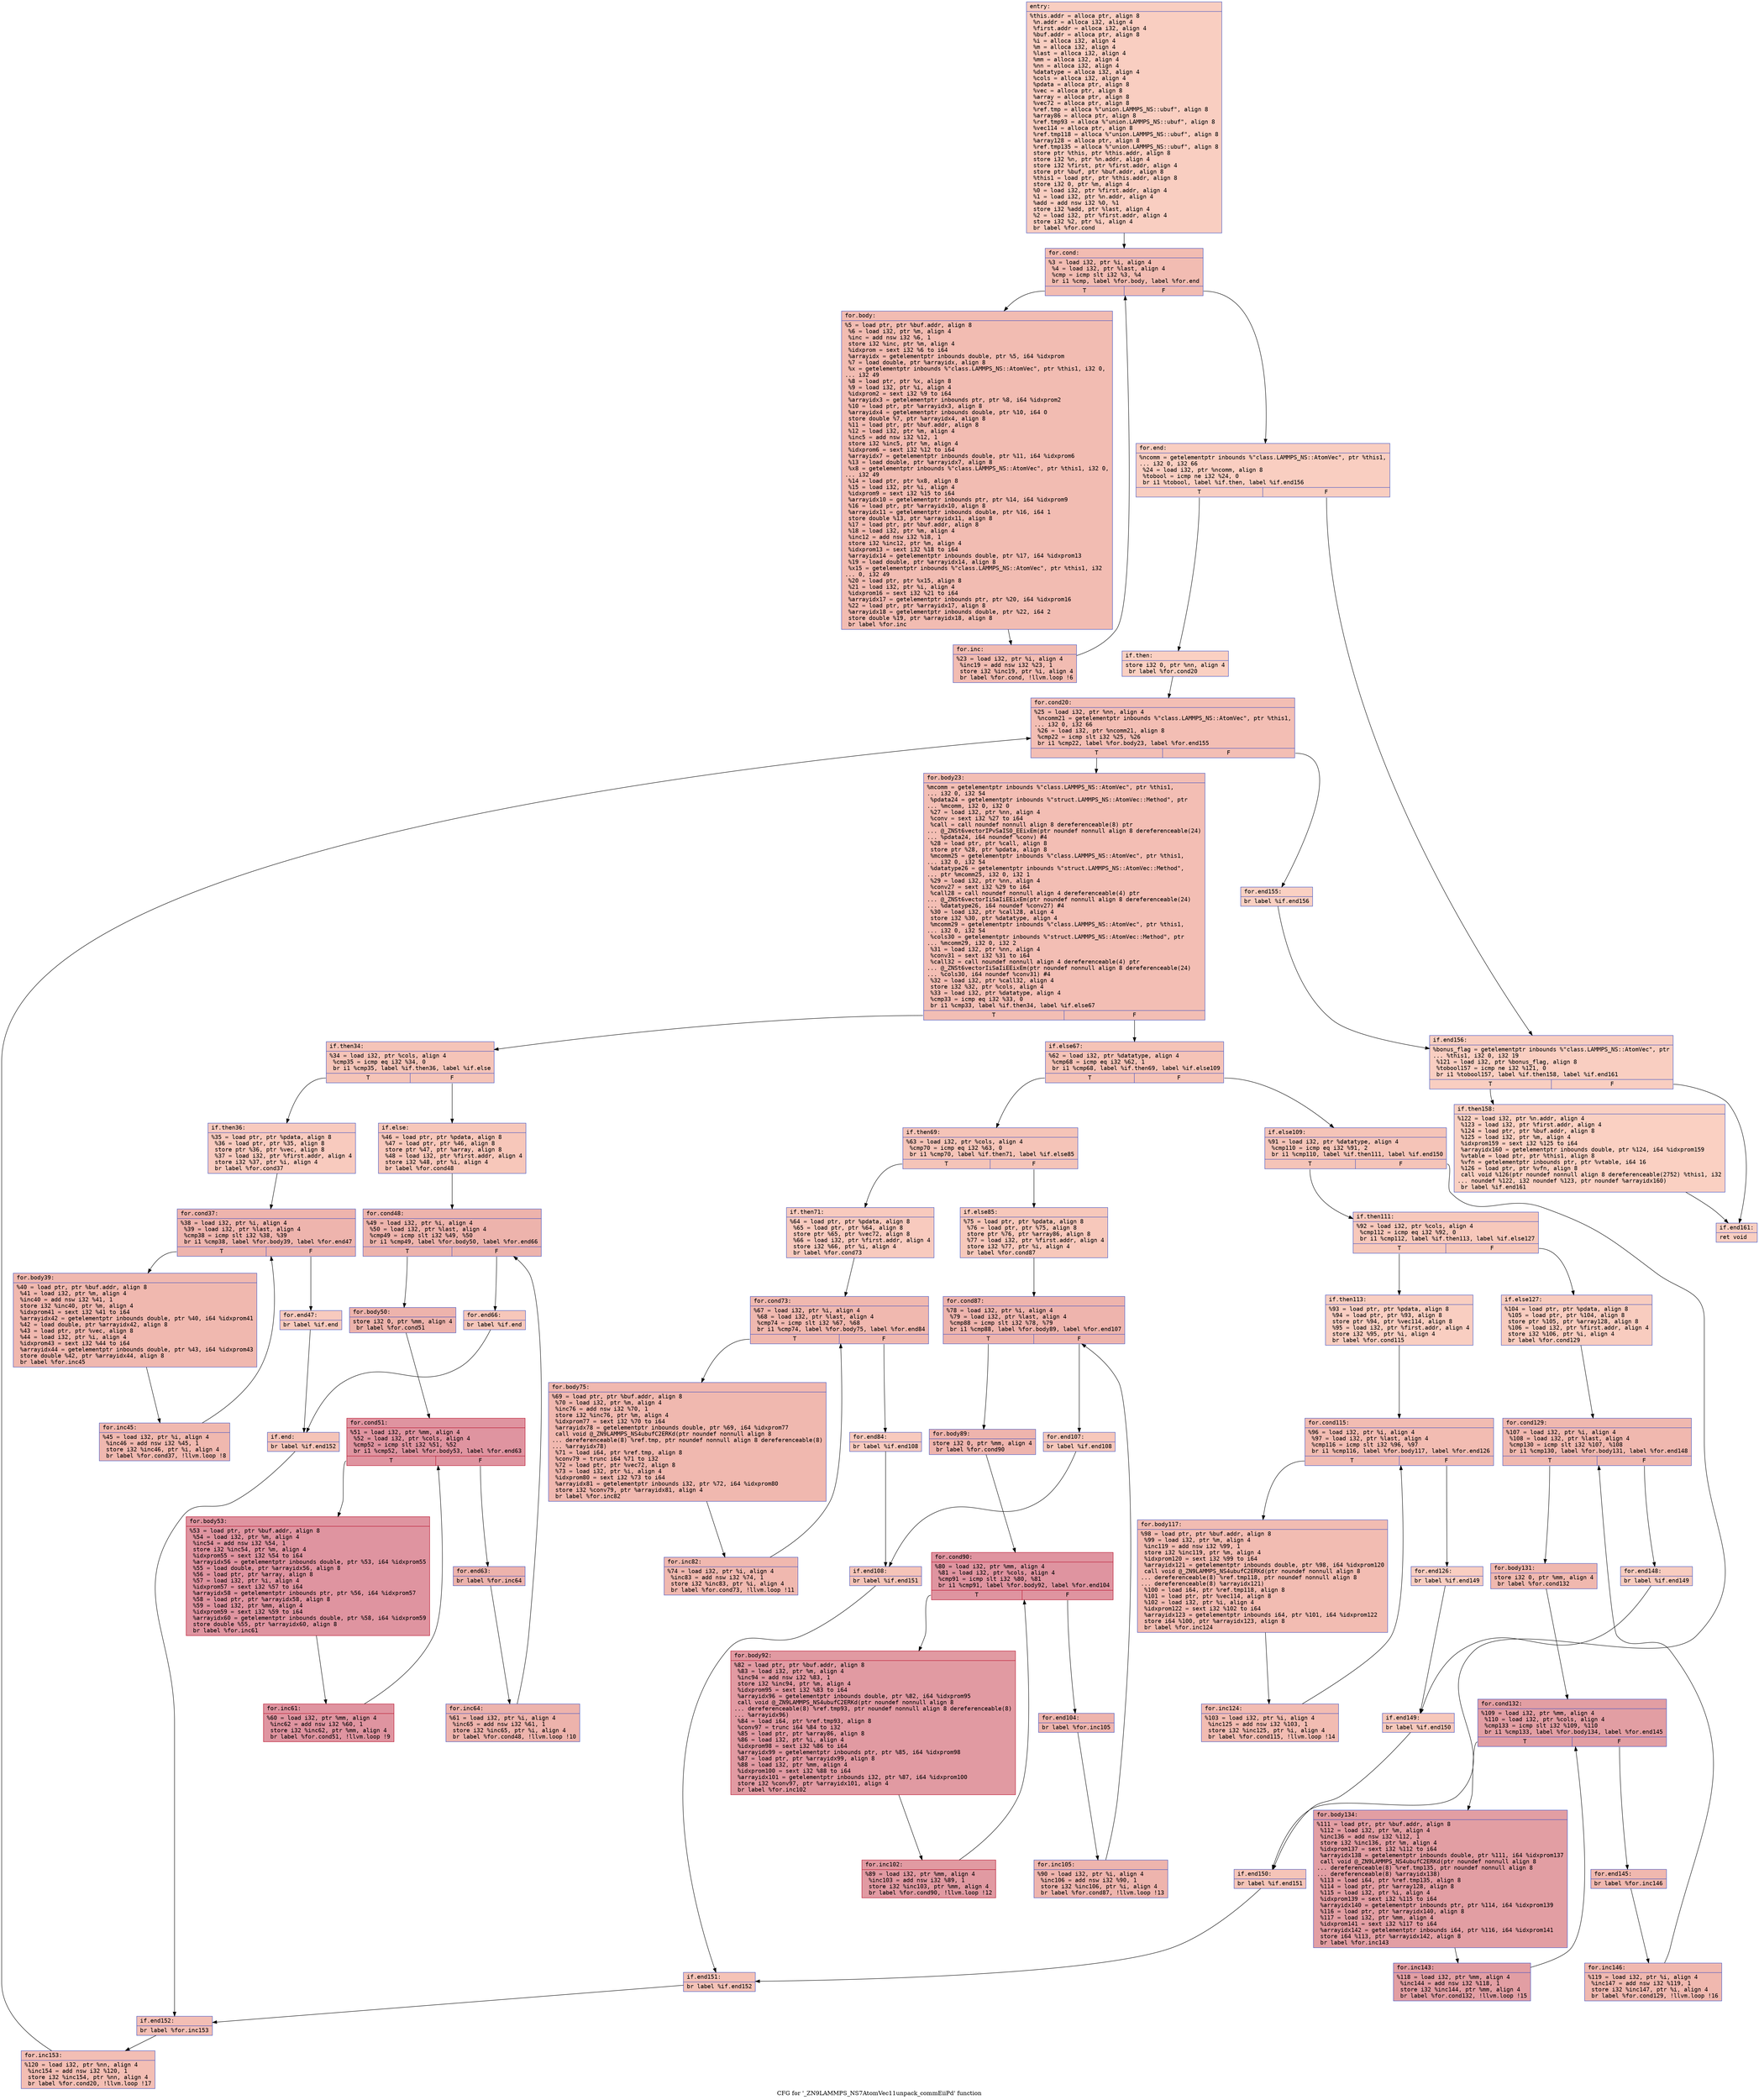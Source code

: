 digraph "CFG for '_ZN9LAMMPS_NS7AtomVec11unpack_commEiiPd' function" {
	label="CFG for '_ZN9LAMMPS_NS7AtomVec11unpack_commEiiPd' function";

	Node0x56285a9883e0 [shape=record,color="#3d50c3ff", style=filled, fillcolor="#f2907270" fontname="Courier",label="{entry:\l|  %this.addr = alloca ptr, align 8\l  %n.addr = alloca i32, align 4\l  %first.addr = alloca i32, align 4\l  %buf.addr = alloca ptr, align 8\l  %i = alloca i32, align 4\l  %m = alloca i32, align 4\l  %last = alloca i32, align 4\l  %mm = alloca i32, align 4\l  %nn = alloca i32, align 4\l  %datatype = alloca i32, align 4\l  %cols = alloca i32, align 4\l  %pdata = alloca ptr, align 8\l  %vec = alloca ptr, align 8\l  %array = alloca ptr, align 8\l  %vec72 = alloca ptr, align 8\l  %ref.tmp = alloca %\"union.LAMMPS_NS::ubuf\", align 8\l  %array86 = alloca ptr, align 8\l  %ref.tmp93 = alloca %\"union.LAMMPS_NS::ubuf\", align 8\l  %vec114 = alloca ptr, align 8\l  %ref.tmp118 = alloca %\"union.LAMMPS_NS::ubuf\", align 8\l  %array128 = alloca ptr, align 8\l  %ref.tmp135 = alloca %\"union.LAMMPS_NS::ubuf\", align 8\l  store ptr %this, ptr %this.addr, align 8\l  store i32 %n, ptr %n.addr, align 4\l  store i32 %first, ptr %first.addr, align 4\l  store ptr %buf, ptr %buf.addr, align 8\l  %this1 = load ptr, ptr %this.addr, align 8\l  store i32 0, ptr %m, align 4\l  %0 = load i32, ptr %first.addr, align 4\l  %1 = load i32, ptr %n.addr, align 4\l  %add = add nsw i32 %0, %1\l  store i32 %add, ptr %last, align 4\l  %2 = load i32, ptr %first.addr, align 4\l  store i32 %2, ptr %i, align 4\l  br label %for.cond\l}"];
	Node0x56285a9883e0 -> Node0x56285a989c20[tooltip="entry -> for.cond\nProbability 100.00%" ];
	Node0x56285a989c20 [shape=record,color="#3d50c3ff", style=filled, fillcolor="#e1675170" fontname="Courier",label="{for.cond:\l|  %3 = load i32, ptr %i, align 4\l  %4 = load i32, ptr %last, align 4\l  %cmp = icmp slt i32 %3, %4\l  br i1 %cmp, label %for.body, label %for.end\l|{<s0>T|<s1>F}}"];
	Node0x56285a989c20:s0 -> Node0x56285a989ec0[tooltip="for.cond -> for.body\nProbability 96.88%" ];
	Node0x56285a989c20:s1 -> Node0x56285a989f40[tooltip="for.cond -> for.end\nProbability 3.12%" ];
	Node0x56285a989ec0 [shape=record,color="#3d50c3ff", style=filled, fillcolor="#e1675170" fontname="Courier",label="{for.body:\l|  %5 = load ptr, ptr %buf.addr, align 8\l  %6 = load i32, ptr %m, align 4\l  %inc = add nsw i32 %6, 1\l  store i32 %inc, ptr %m, align 4\l  %idxprom = sext i32 %6 to i64\l  %arrayidx = getelementptr inbounds double, ptr %5, i64 %idxprom\l  %7 = load double, ptr %arrayidx, align 8\l  %x = getelementptr inbounds %\"class.LAMMPS_NS::AtomVec\", ptr %this1, i32 0,\l... i32 49\l  %8 = load ptr, ptr %x, align 8\l  %9 = load i32, ptr %i, align 4\l  %idxprom2 = sext i32 %9 to i64\l  %arrayidx3 = getelementptr inbounds ptr, ptr %8, i64 %idxprom2\l  %10 = load ptr, ptr %arrayidx3, align 8\l  %arrayidx4 = getelementptr inbounds double, ptr %10, i64 0\l  store double %7, ptr %arrayidx4, align 8\l  %11 = load ptr, ptr %buf.addr, align 8\l  %12 = load i32, ptr %m, align 4\l  %inc5 = add nsw i32 %12, 1\l  store i32 %inc5, ptr %m, align 4\l  %idxprom6 = sext i32 %12 to i64\l  %arrayidx7 = getelementptr inbounds double, ptr %11, i64 %idxprom6\l  %13 = load double, ptr %arrayidx7, align 8\l  %x8 = getelementptr inbounds %\"class.LAMMPS_NS::AtomVec\", ptr %this1, i32 0,\l... i32 49\l  %14 = load ptr, ptr %x8, align 8\l  %15 = load i32, ptr %i, align 4\l  %idxprom9 = sext i32 %15 to i64\l  %arrayidx10 = getelementptr inbounds ptr, ptr %14, i64 %idxprom9\l  %16 = load ptr, ptr %arrayidx10, align 8\l  %arrayidx11 = getelementptr inbounds double, ptr %16, i64 1\l  store double %13, ptr %arrayidx11, align 8\l  %17 = load ptr, ptr %buf.addr, align 8\l  %18 = load i32, ptr %m, align 4\l  %inc12 = add nsw i32 %18, 1\l  store i32 %inc12, ptr %m, align 4\l  %idxprom13 = sext i32 %18 to i64\l  %arrayidx14 = getelementptr inbounds double, ptr %17, i64 %idxprom13\l  %19 = load double, ptr %arrayidx14, align 8\l  %x15 = getelementptr inbounds %\"class.LAMMPS_NS::AtomVec\", ptr %this1, i32\l... 0, i32 49\l  %20 = load ptr, ptr %x15, align 8\l  %21 = load i32, ptr %i, align 4\l  %idxprom16 = sext i32 %21 to i64\l  %arrayidx17 = getelementptr inbounds ptr, ptr %20, i64 %idxprom16\l  %22 = load ptr, ptr %arrayidx17, align 8\l  %arrayidx18 = getelementptr inbounds double, ptr %22, i64 2\l  store double %19, ptr %arrayidx18, align 8\l  br label %for.inc\l}"];
	Node0x56285a989ec0 -> Node0x56285a869ed0[tooltip="for.body -> for.inc\nProbability 100.00%" ];
	Node0x56285a869ed0 [shape=record,color="#3d50c3ff", style=filled, fillcolor="#e1675170" fontname="Courier",label="{for.inc:\l|  %23 = load i32, ptr %i, align 4\l  %inc19 = add nsw i32 %23, 1\l  store i32 %inc19, ptr %i, align 4\l  br label %for.cond, !llvm.loop !6\l}"];
	Node0x56285a869ed0 -> Node0x56285a989c20[tooltip="for.inc -> for.cond\nProbability 100.00%" ];
	Node0x56285a989f40 [shape=record,color="#3d50c3ff", style=filled, fillcolor="#f2907270" fontname="Courier",label="{for.end:\l|  %ncomm = getelementptr inbounds %\"class.LAMMPS_NS::AtomVec\", ptr %this1,\l... i32 0, i32 66\l  %24 = load i32, ptr %ncomm, align 8\l  %tobool = icmp ne i32 %24, 0\l  br i1 %tobool, label %if.then, label %if.end156\l|{<s0>T|<s1>F}}"];
	Node0x56285a989f40:s0 -> Node0x56285a9a0e50[tooltip="for.end -> if.then\nProbability 62.50%" ];
	Node0x56285a989f40:s1 -> Node0x56285a9a0ec0[tooltip="for.end -> if.end156\nProbability 37.50%" ];
	Node0x56285a9a0e50 [shape=record,color="#3d50c3ff", style=filled, fillcolor="#f3947570" fontname="Courier",label="{if.then:\l|  store i32 0, ptr %nn, align 4\l  br label %for.cond20\l}"];
	Node0x56285a9a0e50 -> Node0x56285a9a1090[tooltip="if.then -> for.cond20\nProbability 100.00%" ];
	Node0x56285a9a1090 [shape=record,color="#3d50c3ff", style=filled, fillcolor="#e36c5570" fontname="Courier",label="{for.cond20:\l|  %25 = load i32, ptr %nn, align 4\l  %ncomm21 = getelementptr inbounds %\"class.LAMMPS_NS::AtomVec\", ptr %this1,\l... i32 0, i32 66\l  %26 = load i32, ptr %ncomm21, align 8\l  %cmp22 = icmp slt i32 %25, %26\l  br i1 %cmp22, label %for.body23, label %for.end155\l|{<s0>T|<s1>F}}"];
	Node0x56285a9a1090:s0 -> Node0x56285a9a1410[tooltip="for.cond20 -> for.body23\nProbability 96.88%" ];
	Node0x56285a9a1090:s1 -> Node0x56285a9a1490[tooltip="for.cond20 -> for.end155\nProbability 3.12%" ];
	Node0x56285a9a1410 [shape=record,color="#3d50c3ff", style=filled, fillcolor="#e36c5570" fontname="Courier",label="{for.body23:\l|  %mcomm = getelementptr inbounds %\"class.LAMMPS_NS::AtomVec\", ptr %this1,\l... i32 0, i32 54\l  %pdata24 = getelementptr inbounds %\"struct.LAMMPS_NS::AtomVec::Method\", ptr\l... %mcomm, i32 0, i32 0\l  %27 = load i32, ptr %nn, align 4\l  %conv = sext i32 %27 to i64\l  %call = call noundef nonnull align 8 dereferenceable(8) ptr\l... @_ZNSt6vectorIPvSaIS0_EEixEm(ptr noundef nonnull align 8 dereferenceable(24)\l... %pdata24, i64 noundef %conv) #4\l  %28 = load ptr, ptr %call, align 8\l  store ptr %28, ptr %pdata, align 8\l  %mcomm25 = getelementptr inbounds %\"class.LAMMPS_NS::AtomVec\", ptr %this1,\l... i32 0, i32 54\l  %datatype26 = getelementptr inbounds %\"struct.LAMMPS_NS::AtomVec::Method\",\l... ptr %mcomm25, i32 0, i32 1\l  %29 = load i32, ptr %nn, align 4\l  %conv27 = sext i32 %29 to i64\l  %call28 = call noundef nonnull align 4 dereferenceable(4) ptr\l... @_ZNSt6vectorIiSaIiEEixEm(ptr noundef nonnull align 8 dereferenceable(24)\l... %datatype26, i64 noundef %conv27) #4\l  %30 = load i32, ptr %call28, align 4\l  store i32 %30, ptr %datatype, align 4\l  %mcomm29 = getelementptr inbounds %\"class.LAMMPS_NS::AtomVec\", ptr %this1,\l... i32 0, i32 54\l  %cols30 = getelementptr inbounds %\"struct.LAMMPS_NS::AtomVec::Method\", ptr\l... %mcomm29, i32 0, i32 2\l  %31 = load i32, ptr %nn, align 4\l  %conv31 = sext i32 %31 to i64\l  %call32 = call noundef nonnull align 4 dereferenceable(4) ptr\l... @_ZNSt6vectorIiSaIiEEixEm(ptr noundef nonnull align 8 dereferenceable(24)\l... %cols30, i64 noundef %conv31) #4\l  %32 = load i32, ptr %call32, align 4\l  store i32 %32, ptr %cols, align 4\l  %33 = load i32, ptr %datatype, align 4\l  %cmp33 = icmp eq i32 %33, 0\l  br i1 %cmp33, label %if.then34, label %if.else67\l|{<s0>T|<s1>F}}"];
	Node0x56285a9a1410:s0 -> Node0x56285a9a2720[tooltip="for.body23 -> if.then34\nProbability 37.50%" ];
	Node0x56285a9a1410:s1 -> Node0x56285a9a2770[tooltip="for.body23 -> if.else67\nProbability 62.50%" ];
	Node0x56285a9a2720 [shape=record,color="#3d50c3ff", style=filled, fillcolor="#e97a5f70" fontname="Courier",label="{if.then34:\l|  %34 = load i32, ptr %cols, align 4\l  %cmp35 = icmp eq i32 %34, 0\l  br i1 %cmp35, label %if.then36, label %if.else\l|{<s0>T|<s1>F}}"];
	Node0x56285a9a2720:s0 -> Node0x56285a9a29a0[tooltip="if.then34 -> if.then36\nProbability 37.50%" ];
	Node0x56285a9a2720:s1 -> Node0x56285a9a2a20[tooltip="if.then34 -> if.else\nProbability 62.50%" ];
	Node0x56285a9a29a0 [shape=record,color="#3d50c3ff", style=filled, fillcolor="#ef886b70" fontname="Courier",label="{if.then36:\l|  %35 = load ptr, ptr %pdata, align 8\l  %36 = load ptr, ptr %35, align 8\l  store ptr %36, ptr %vec, align 8\l  %37 = load i32, ptr %first.addr, align 4\l  store i32 %37, ptr %i, align 4\l  br label %for.cond37\l}"];
	Node0x56285a9a29a0 -> Node0x56285a9a2e00[tooltip="if.then36 -> for.cond37\nProbability 100.00%" ];
	Node0x56285a9a2e00 [shape=record,color="#3d50c3ff", style=filled, fillcolor="#d8564670" fontname="Courier",label="{for.cond37:\l|  %38 = load i32, ptr %i, align 4\l  %39 = load i32, ptr %last, align 4\l  %cmp38 = icmp slt i32 %38, %39\l  br i1 %cmp38, label %for.body39, label %for.end47\l|{<s0>T|<s1>F}}"];
	Node0x56285a9a2e00:s0 -> Node0x56285a9a30a0[tooltip="for.cond37 -> for.body39\nProbability 96.88%" ];
	Node0x56285a9a2e00:s1 -> Node0x56285a9a3120[tooltip="for.cond37 -> for.end47\nProbability 3.12%" ];
	Node0x56285a9a30a0 [shape=record,color="#3d50c3ff", style=filled, fillcolor="#dc5d4a70" fontname="Courier",label="{for.body39:\l|  %40 = load ptr, ptr %buf.addr, align 8\l  %41 = load i32, ptr %m, align 4\l  %inc40 = add nsw i32 %41, 1\l  store i32 %inc40, ptr %m, align 4\l  %idxprom41 = sext i32 %41 to i64\l  %arrayidx42 = getelementptr inbounds double, ptr %40, i64 %idxprom41\l  %42 = load double, ptr %arrayidx42, align 8\l  %43 = load ptr, ptr %vec, align 8\l  %44 = load i32, ptr %i, align 4\l  %idxprom43 = sext i32 %44 to i64\l  %arrayidx44 = getelementptr inbounds double, ptr %43, i64 %idxprom43\l  store double %42, ptr %arrayidx44, align 8\l  br label %for.inc45\l}"];
	Node0x56285a9a30a0 -> Node0x56285a9a39a0[tooltip="for.body39 -> for.inc45\nProbability 100.00%" ];
	Node0x56285a9a39a0 [shape=record,color="#3d50c3ff", style=filled, fillcolor="#dc5d4a70" fontname="Courier",label="{for.inc45:\l|  %45 = load i32, ptr %i, align 4\l  %inc46 = add nsw i32 %45, 1\l  store i32 %inc46, ptr %i, align 4\l  br label %for.cond37, !llvm.loop !8\l}"];
	Node0x56285a9a39a0 -> Node0x56285a9a2e00[tooltip="for.inc45 -> for.cond37\nProbability 100.00%" ];
	Node0x56285a9a3120 [shape=record,color="#3d50c3ff", style=filled, fillcolor="#ef886b70" fontname="Courier",label="{for.end47:\l|  br label %if.end\l}"];
	Node0x56285a9a3120 -> Node0x56285a9a3e20[tooltip="for.end47 -> if.end\nProbability 100.00%" ];
	Node0x56285a9a2a20 [shape=record,color="#3d50c3ff", style=filled, fillcolor="#ec7f6370" fontname="Courier",label="{if.else:\l|  %46 = load ptr, ptr %pdata, align 8\l  %47 = load ptr, ptr %46, align 8\l  store ptr %47, ptr %array, align 8\l  %48 = load i32, ptr %first.addr, align 4\l  store i32 %48, ptr %i, align 4\l  br label %for.cond48\l}"];
	Node0x56285a9a2a20 -> Node0x56285a9a49d0[tooltip="if.else -> for.cond48\nProbability 100.00%" ];
	Node0x56285a9a49d0 [shape=record,color="#3d50c3ff", style=filled, fillcolor="#d6524470" fontname="Courier",label="{for.cond48:\l|  %49 = load i32, ptr %i, align 4\l  %50 = load i32, ptr %last, align 4\l  %cmp49 = icmp slt i32 %49, %50\l  br i1 %cmp49, label %for.body50, label %for.end66\l|{<s0>T|<s1>F}}"];
	Node0x56285a9a49d0:s0 -> Node0x56285a99ff40[tooltip="for.cond48 -> for.body50\nProbability 96.88%" ];
	Node0x56285a9a49d0:s1 -> Node0x56285a99ffc0[tooltip="for.cond48 -> for.end66\nProbability 3.12%" ];
	Node0x56285a99ff40 [shape=record,color="#3d50c3ff", style=filled, fillcolor="#d6524470" fontname="Courier",label="{for.body50:\l|  store i32 0, ptr %mm, align 4\l  br label %for.cond51\l}"];
	Node0x56285a99ff40 -> Node0x56285a9a0190[tooltip="for.body50 -> for.cond51\nProbability 100.00%" ];
	Node0x56285a9a0190 [shape=record,color="#b70d28ff", style=filled, fillcolor="#b70d2870" fontname="Courier",label="{for.cond51:\l|  %51 = load i32, ptr %mm, align 4\l  %52 = load i32, ptr %cols, align 4\l  %cmp52 = icmp slt i32 %51, %52\l  br i1 %cmp52, label %for.body53, label %for.end63\l|{<s0>T|<s1>F}}"];
	Node0x56285a9a0190:s0 -> Node0x56285a9a0430[tooltip="for.cond51 -> for.body53\nProbability 96.88%" ];
	Node0x56285a9a0190:s1 -> Node0x56285a9a04b0[tooltip="for.cond51 -> for.end63\nProbability 3.12%" ];
	Node0x56285a9a0430 [shape=record,color="#b70d28ff", style=filled, fillcolor="#b70d2870" fontname="Courier",label="{for.body53:\l|  %53 = load ptr, ptr %buf.addr, align 8\l  %54 = load i32, ptr %m, align 4\l  %inc54 = add nsw i32 %54, 1\l  store i32 %inc54, ptr %m, align 4\l  %idxprom55 = sext i32 %54 to i64\l  %arrayidx56 = getelementptr inbounds double, ptr %53, i64 %idxprom55\l  %55 = load double, ptr %arrayidx56, align 8\l  %56 = load ptr, ptr %array, align 8\l  %57 = load i32, ptr %i, align 4\l  %idxprom57 = sext i32 %57 to i64\l  %arrayidx58 = getelementptr inbounds ptr, ptr %56, i64 %idxprom57\l  %58 = load ptr, ptr %arrayidx58, align 8\l  %59 = load i32, ptr %mm, align 4\l  %idxprom59 = sext i32 %59 to i64\l  %arrayidx60 = getelementptr inbounds double, ptr %58, i64 %idxprom59\l  store double %55, ptr %arrayidx60, align 8\l  br label %for.inc61\l}"];
	Node0x56285a9a0430 -> Node0x56285a9a62e0[tooltip="for.body53 -> for.inc61\nProbability 100.00%" ];
	Node0x56285a9a62e0 [shape=record,color="#b70d28ff", style=filled, fillcolor="#b70d2870" fontname="Courier",label="{for.inc61:\l|  %60 = load i32, ptr %mm, align 4\l  %inc62 = add nsw i32 %60, 1\l  store i32 %inc62, ptr %mm, align 4\l  br label %for.cond51, !llvm.loop !9\l}"];
	Node0x56285a9a62e0 -> Node0x56285a9a0190[tooltip="for.inc61 -> for.cond51\nProbability 100.00%" ];
	Node0x56285a9a04b0 [shape=record,color="#3d50c3ff", style=filled, fillcolor="#d6524470" fontname="Courier",label="{for.end63:\l|  br label %for.inc64\l}"];
	Node0x56285a9a04b0 -> Node0x56285a9a6760[tooltip="for.end63 -> for.inc64\nProbability 100.00%" ];
	Node0x56285a9a6760 [shape=record,color="#3d50c3ff", style=filled, fillcolor="#d6524470" fontname="Courier",label="{for.inc64:\l|  %61 = load i32, ptr %i, align 4\l  %inc65 = add nsw i32 %61, 1\l  store i32 %inc65, ptr %i, align 4\l  br label %for.cond48, !llvm.loop !10\l}"];
	Node0x56285a9a6760 -> Node0x56285a9a49d0[tooltip="for.inc64 -> for.cond48\nProbability 100.00%" ];
	Node0x56285a99ffc0 [shape=record,color="#3d50c3ff", style=filled, fillcolor="#ec7f6370" fontname="Courier",label="{for.end66:\l|  br label %if.end\l}"];
	Node0x56285a99ffc0 -> Node0x56285a9a3e20[tooltip="for.end66 -> if.end\nProbability 100.00%" ];
	Node0x56285a9a3e20 [shape=record,color="#3d50c3ff", style=filled, fillcolor="#e97a5f70" fontname="Courier",label="{if.end:\l|  br label %if.end152\l}"];
	Node0x56285a9a3e20 -> Node0x56285a9a6c50[tooltip="if.end -> if.end152\nProbability 100.00%" ];
	Node0x56285a9a2770 [shape=record,color="#3d50c3ff", style=filled, fillcolor="#e8765c70" fontname="Courier",label="{if.else67:\l|  %62 = load i32, ptr %datatype, align 4\l  %cmp68 = icmp eq i32 %62, 1\l  br i1 %cmp68, label %if.then69, label %if.else109\l|{<s0>T|<s1>F}}"];
	Node0x56285a9a2770:s0 -> Node0x56285a9a6e70[tooltip="if.else67 -> if.then69\nProbability 50.00%" ];
	Node0x56285a9a2770:s1 -> Node0x56285a9a6ef0[tooltip="if.else67 -> if.else109\nProbability 50.00%" ];
	Node0x56285a9a6e70 [shape=record,color="#3d50c3ff", style=filled, fillcolor="#e97a5f70" fontname="Courier",label="{if.then69:\l|  %63 = load i32, ptr %cols, align 4\l  %cmp70 = icmp eq i32 %63, 0\l  br i1 %cmp70, label %if.then71, label %if.else85\l|{<s0>T|<s1>F}}"];
	Node0x56285a9a6e70:s0 -> Node0x56285a9a7150[tooltip="if.then69 -> if.then71\nProbability 37.50%" ];
	Node0x56285a9a6e70:s1 -> Node0x56285a9a71d0[tooltip="if.then69 -> if.else85\nProbability 62.50%" ];
	Node0x56285a9a7150 [shape=record,color="#3d50c3ff", style=filled, fillcolor="#ef886b70" fontname="Courier",label="{if.then71:\l|  %64 = load ptr, ptr %pdata, align 8\l  %65 = load ptr, ptr %64, align 8\l  store ptr %65, ptr %vec72, align 8\l  %66 = load i32, ptr %first.addr, align 4\l  store i32 %66, ptr %i, align 4\l  br label %for.cond73\l}"];
	Node0x56285a9a7150 -> Node0x56285a9a75c0[tooltip="if.then71 -> for.cond73\nProbability 100.00%" ];
	Node0x56285a9a75c0 [shape=record,color="#3d50c3ff", style=filled, fillcolor="#dc5d4a70" fontname="Courier",label="{for.cond73:\l|  %67 = load i32, ptr %i, align 4\l  %68 = load i32, ptr %last, align 4\l  %cmp74 = icmp slt i32 %67, %68\l  br i1 %cmp74, label %for.body75, label %for.end84\l|{<s0>T|<s1>F}}"];
	Node0x56285a9a75c0:s0 -> Node0x56285a9a7860[tooltip="for.cond73 -> for.body75\nProbability 96.88%" ];
	Node0x56285a9a75c0:s1 -> Node0x56285a9a78e0[tooltip="for.cond73 -> for.end84\nProbability 3.12%" ];
	Node0x56285a9a7860 [shape=record,color="#3d50c3ff", style=filled, fillcolor="#dc5d4a70" fontname="Courier",label="{for.body75:\l|  %69 = load ptr, ptr %buf.addr, align 8\l  %70 = load i32, ptr %m, align 4\l  %inc76 = add nsw i32 %70, 1\l  store i32 %inc76, ptr %m, align 4\l  %idxprom77 = sext i32 %70 to i64\l  %arrayidx78 = getelementptr inbounds double, ptr %69, i64 %idxprom77\l  call void @_ZN9LAMMPS_NS4ubufC2ERKd(ptr noundef nonnull align 8\l... dereferenceable(8) %ref.tmp, ptr noundef nonnull align 8 dereferenceable(8)\l... %arrayidx78)\l  %71 = load i64, ptr %ref.tmp, align 8\l  %conv79 = trunc i64 %71 to i32\l  %72 = load ptr, ptr %vec72, align 8\l  %73 = load i32, ptr %i, align 4\l  %idxprom80 = sext i32 %73 to i64\l  %arrayidx81 = getelementptr inbounds i32, ptr %72, i64 %idxprom80\l  store i32 %conv79, ptr %arrayidx81, align 4\l  br label %for.inc82\l}"];
	Node0x56285a9a7860 -> Node0x56285a9a83d0[tooltip="for.body75 -> for.inc82\nProbability 100.00%" ];
	Node0x56285a9a83d0 [shape=record,color="#3d50c3ff", style=filled, fillcolor="#dc5d4a70" fontname="Courier",label="{for.inc82:\l|  %74 = load i32, ptr %i, align 4\l  %inc83 = add nsw i32 %74, 1\l  store i32 %inc83, ptr %i, align 4\l  br label %for.cond73, !llvm.loop !11\l}"];
	Node0x56285a9a83d0 -> Node0x56285a9a75c0[tooltip="for.inc82 -> for.cond73\nProbability 100.00%" ];
	Node0x56285a9a78e0 [shape=record,color="#3d50c3ff", style=filled, fillcolor="#ef886b70" fontname="Courier",label="{for.end84:\l|  br label %if.end108\l}"];
	Node0x56285a9a78e0 -> Node0x56285a9a8890[tooltip="for.end84 -> if.end108\nProbability 100.00%" ];
	Node0x56285a9a71d0 [shape=record,color="#3d50c3ff", style=filled, fillcolor="#ed836670" fontname="Courier",label="{if.else85:\l|  %75 = load ptr, ptr %pdata, align 8\l  %76 = load ptr, ptr %75, align 8\l  store ptr %76, ptr %array86, align 8\l  %77 = load i32, ptr %first.addr, align 4\l  store i32 %77, ptr %i, align 4\l  br label %for.cond87\l}"];
	Node0x56285a9a71d0 -> Node0x56285a9a8c40[tooltip="if.else85 -> for.cond87\nProbability 100.00%" ];
	Node0x56285a9a8c40 [shape=record,color="#3d50c3ff", style=filled, fillcolor="#d8564670" fontname="Courier",label="{for.cond87:\l|  %78 = load i32, ptr %i, align 4\l  %79 = load i32, ptr %last, align 4\l  %cmp88 = icmp slt i32 %78, %79\l  br i1 %cmp88, label %for.body89, label %for.end107\l|{<s0>T|<s1>F}}"];
	Node0x56285a9a8c40:s0 -> Node0x56285a9a8ee0[tooltip="for.cond87 -> for.body89\nProbability 96.88%" ];
	Node0x56285a9a8c40:s1 -> Node0x56285a9a8f60[tooltip="for.cond87 -> for.end107\nProbability 3.12%" ];
	Node0x56285a9a8ee0 [shape=record,color="#3d50c3ff", style=filled, fillcolor="#d8564670" fontname="Courier",label="{for.body89:\l|  store i32 0, ptr %mm, align 4\l  br label %for.cond90\l}"];
	Node0x56285a9a8ee0 -> Node0x56285a9a9130[tooltip="for.body89 -> for.cond90\nProbability 100.00%" ];
	Node0x56285a9a9130 [shape=record,color="#b70d28ff", style=filled, fillcolor="#b70d2870" fontname="Courier",label="{for.cond90:\l|  %80 = load i32, ptr %mm, align 4\l  %81 = load i32, ptr %cols, align 4\l  %cmp91 = icmp slt i32 %80, %81\l  br i1 %cmp91, label %for.body92, label %for.end104\l|{<s0>T|<s1>F}}"];
	Node0x56285a9a9130:s0 -> Node0x56285a9a93d0[tooltip="for.cond90 -> for.body92\nProbability 96.88%" ];
	Node0x56285a9a9130:s1 -> Node0x56285a9a9450[tooltip="for.cond90 -> for.end104\nProbability 3.12%" ];
	Node0x56285a9a93d0 [shape=record,color="#b70d28ff", style=filled, fillcolor="#bb1b2c70" fontname="Courier",label="{for.body92:\l|  %82 = load ptr, ptr %buf.addr, align 8\l  %83 = load i32, ptr %m, align 4\l  %inc94 = add nsw i32 %83, 1\l  store i32 %inc94, ptr %m, align 4\l  %idxprom95 = sext i32 %83 to i64\l  %arrayidx96 = getelementptr inbounds double, ptr %82, i64 %idxprom95\l  call void @_ZN9LAMMPS_NS4ubufC2ERKd(ptr noundef nonnull align 8\l... dereferenceable(8) %ref.tmp93, ptr noundef nonnull align 8 dereferenceable(8)\l... %arrayidx96)\l  %84 = load i64, ptr %ref.tmp93, align 8\l  %conv97 = trunc i64 %84 to i32\l  %85 = load ptr, ptr %array86, align 8\l  %86 = load i32, ptr %i, align 4\l  %idxprom98 = sext i32 %86 to i64\l  %arrayidx99 = getelementptr inbounds ptr, ptr %85, i64 %idxprom98\l  %87 = load ptr, ptr %arrayidx99, align 8\l  %88 = load i32, ptr %mm, align 4\l  %idxprom100 = sext i32 %88 to i64\l  %arrayidx101 = getelementptr inbounds i32, ptr %87, i64 %idxprom100\l  store i32 %conv97, ptr %arrayidx101, align 4\l  br label %for.inc102\l}"];
	Node0x56285a9a93d0 -> Node0x56285a9aa160[tooltip="for.body92 -> for.inc102\nProbability 100.00%" ];
	Node0x56285a9aa160 [shape=record,color="#b70d28ff", style=filled, fillcolor="#bb1b2c70" fontname="Courier",label="{for.inc102:\l|  %89 = load i32, ptr %mm, align 4\l  %inc103 = add nsw i32 %89, 1\l  store i32 %inc103, ptr %mm, align 4\l  br label %for.cond90, !llvm.loop !12\l}"];
	Node0x56285a9aa160 -> Node0x56285a9a9130[tooltip="for.inc102 -> for.cond90\nProbability 100.00%" ];
	Node0x56285a9a9450 [shape=record,color="#3d50c3ff", style=filled, fillcolor="#d8564670" fontname="Courier",label="{for.end104:\l|  br label %for.inc105\l}"];
	Node0x56285a9a9450 -> Node0x56285a9aa5c0[tooltip="for.end104 -> for.inc105\nProbability 100.00%" ];
	Node0x56285a9aa5c0 [shape=record,color="#3d50c3ff", style=filled, fillcolor="#d8564670" fontname="Courier",label="{for.inc105:\l|  %90 = load i32, ptr %i, align 4\l  %inc106 = add nsw i32 %90, 1\l  store i32 %inc106, ptr %i, align 4\l  br label %for.cond87, !llvm.loop !13\l}"];
	Node0x56285a9aa5c0 -> Node0x56285a9a8c40[tooltip="for.inc105 -> for.cond87\nProbability 100.00%" ];
	Node0x56285a9a8f60 [shape=record,color="#3d50c3ff", style=filled, fillcolor="#ed836670" fontname="Courier",label="{for.end107:\l|  br label %if.end108\l}"];
	Node0x56285a9a8f60 -> Node0x56285a9a8890[tooltip="for.end107 -> if.end108\nProbability 100.00%" ];
	Node0x56285a9a8890 [shape=record,color="#3d50c3ff", style=filled, fillcolor="#e97a5f70" fontname="Courier",label="{if.end108:\l|  br label %if.end151\l}"];
	Node0x56285a9a8890 -> Node0x56285a8ddfe0[tooltip="if.end108 -> if.end151\nProbability 100.00%" ];
	Node0x56285a9a6ef0 [shape=record,color="#3d50c3ff", style=filled, fillcolor="#e97a5f70" fontname="Courier",label="{if.else109:\l|  %91 = load i32, ptr %datatype, align 4\l  %cmp110 = icmp eq i32 %91, 2\l  br i1 %cmp110, label %if.then111, label %if.end150\l|{<s0>T|<s1>F}}"];
	Node0x56285a9a6ef0:s0 -> Node0x56285a8de200[tooltip="if.else109 -> if.then111\nProbability 50.00%" ];
	Node0x56285a9a6ef0:s1 -> Node0x56285a8de280[tooltip="if.else109 -> if.end150\nProbability 50.00%" ];
	Node0x56285a8de200 [shape=record,color="#3d50c3ff", style=filled, fillcolor="#ed836670" fontname="Courier",label="{if.then111:\l|  %92 = load i32, ptr %cols, align 4\l  %cmp112 = icmp eq i32 %92, 0\l  br i1 %cmp112, label %if.then113, label %if.else127\l|{<s0>T|<s1>F}}"];
	Node0x56285a8de200:s0 -> Node0x56285a8de4e0[tooltip="if.then111 -> if.then113\nProbability 37.50%" ];
	Node0x56285a8de200:s1 -> Node0x56285a8de560[tooltip="if.then111 -> if.else127\nProbability 62.50%" ];
	Node0x56285a8de4e0 [shape=record,color="#3d50c3ff", style=filled, fillcolor="#f2907270" fontname="Courier",label="{if.then113:\l|  %93 = load ptr, ptr %pdata, align 8\l  %94 = load ptr, ptr %93, align 8\l  store ptr %94, ptr %vec114, align 8\l  %95 = load i32, ptr %first.addr, align 4\l  store i32 %95, ptr %i, align 4\l  br label %for.cond115\l}"];
	Node0x56285a8de4e0 -> Node0x56285a9a4000[tooltip="if.then113 -> for.cond115\nProbability 100.00%" ];
	Node0x56285a9a4000 [shape=record,color="#3d50c3ff", style=filled, fillcolor="#e1675170" fontname="Courier",label="{for.cond115:\l|  %96 = load i32, ptr %i, align 4\l  %97 = load i32, ptr %last, align 4\l  %cmp116 = icmp slt i32 %96, %97\l  br i1 %cmp116, label %for.body117, label %for.end126\l|{<s0>T|<s1>F}}"];
	Node0x56285a9a4000:s0 -> Node0x56285a9a4270[tooltip="for.cond115 -> for.body117\nProbability 96.88%" ];
	Node0x56285a9a4000:s1 -> Node0x56285a9a42f0[tooltip="for.cond115 -> for.end126\nProbability 3.12%" ];
	Node0x56285a9a4270 [shape=record,color="#3d50c3ff", style=filled, fillcolor="#e1675170" fontname="Courier",label="{for.body117:\l|  %98 = load ptr, ptr %buf.addr, align 8\l  %99 = load i32, ptr %m, align 4\l  %inc119 = add nsw i32 %99, 1\l  store i32 %inc119, ptr %m, align 4\l  %idxprom120 = sext i32 %99 to i64\l  %arrayidx121 = getelementptr inbounds double, ptr %98, i64 %idxprom120\l  call void @_ZN9LAMMPS_NS4ubufC2ERKd(ptr noundef nonnull align 8\l... dereferenceable(8) %ref.tmp118, ptr noundef nonnull align 8\l... dereferenceable(8) %arrayidx121)\l  %100 = load i64, ptr %ref.tmp118, align 8\l  %101 = load ptr, ptr %vec114, align 8\l  %102 = load i32, ptr %i, align 4\l  %idxprom122 = sext i32 %102 to i64\l  %arrayidx123 = getelementptr inbounds i64, ptr %101, i64 %idxprom122\l  store i64 %100, ptr %arrayidx123, align 8\l  br label %for.inc124\l}"];
	Node0x56285a9a4270 -> Node0x56285a9ad310[tooltip="for.body117 -> for.inc124\nProbability 100.00%" ];
	Node0x56285a9ad310 [shape=record,color="#3d50c3ff", style=filled, fillcolor="#e1675170" fontname="Courier",label="{for.inc124:\l|  %103 = load i32, ptr %i, align 4\l  %inc125 = add nsw i32 %103, 1\l  store i32 %inc125, ptr %i, align 4\l  br label %for.cond115, !llvm.loop !14\l}"];
	Node0x56285a9ad310 -> Node0x56285a9a4000[tooltip="for.inc124 -> for.cond115\nProbability 100.00%" ];
	Node0x56285a9a42f0 [shape=record,color="#3d50c3ff", style=filled, fillcolor="#f2907270" fontname="Courier",label="{for.end126:\l|  br label %if.end149\l}"];
	Node0x56285a9a42f0 -> Node0x56285a9ad770[tooltip="for.end126 -> if.end149\nProbability 100.00%" ];
	Node0x56285a8de560 [shape=record,color="#3d50c3ff", style=filled, fillcolor="#f08b6e70" fontname="Courier",label="{if.else127:\l|  %104 = load ptr, ptr %pdata, align 8\l  %105 = load ptr, ptr %104, align 8\l  store ptr %105, ptr %array128, align 8\l  %106 = load i32, ptr %first.addr, align 4\l  store i32 %106, ptr %i, align 4\l  br label %for.cond129\l}"];
	Node0x56285a8de560 -> Node0x56285a9adb20[tooltip="if.else127 -> for.cond129\nProbability 100.00%" ];
	Node0x56285a9adb20 [shape=record,color="#3d50c3ff", style=filled, fillcolor="#dc5d4a70" fontname="Courier",label="{for.cond129:\l|  %107 = load i32, ptr %i, align 4\l  %108 = load i32, ptr %last, align 4\l  %cmp130 = icmp slt i32 %107, %108\l  br i1 %cmp130, label %for.body131, label %for.end148\l|{<s0>T|<s1>F}}"];
	Node0x56285a9adb20:s0 -> Node0x56285a9adda0[tooltip="for.cond129 -> for.body131\nProbability 96.88%" ];
	Node0x56285a9adb20:s1 -> Node0x56285a9ade20[tooltip="for.cond129 -> for.end148\nProbability 3.12%" ];
	Node0x56285a9adda0 [shape=record,color="#3d50c3ff", style=filled, fillcolor="#dc5d4a70" fontname="Courier",label="{for.body131:\l|  store i32 0, ptr %mm, align 4\l  br label %for.cond132\l}"];
	Node0x56285a9adda0 -> Node0x56285a9adff0[tooltip="for.body131 -> for.cond132\nProbability 100.00%" ];
	Node0x56285a9adff0 [shape=record,color="#3d50c3ff", style=filled, fillcolor="#be242e70" fontname="Courier",label="{for.cond132:\l|  %109 = load i32, ptr %mm, align 4\l  %110 = load i32, ptr %cols, align 4\l  %cmp133 = icmp slt i32 %109, %110\l  br i1 %cmp133, label %for.body134, label %for.end145\l|{<s0>T|<s1>F}}"];
	Node0x56285a9adff0:s0 -> Node0x56285a9ae290[tooltip="for.cond132 -> for.body134\nProbability 96.88%" ];
	Node0x56285a9adff0:s1 -> Node0x56285a9ae310[tooltip="for.cond132 -> for.end145\nProbability 3.12%" ];
	Node0x56285a9ae290 [shape=record,color="#3d50c3ff", style=filled, fillcolor="#be242e70" fontname="Courier",label="{for.body134:\l|  %111 = load ptr, ptr %buf.addr, align 8\l  %112 = load i32, ptr %m, align 4\l  %inc136 = add nsw i32 %112, 1\l  store i32 %inc136, ptr %m, align 4\l  %idxprom137 = sext i32 %112 to i64\l  %arrayidx138 = getelementptr inbounds double, ptr %111, i64 %idxprom137\l  call void @_ZN9LAMMPS_NS4ubufC2ERKd(ptr noundef nonnull align 8\l... dereferenceable(8) %ref.tmp135, ptr noundef nonnull align 8\l... dereferenceable(8) %arrayidx138)\l  %113 = load i64, ptr %ref.tmp135, align 8\l  %114 = load ptr, ptr %array128, align 8\l  %115 = load i32, ptr %i, align 4\l  %idxprom139 = sext i32 %115 to i64\l  %arrayidx140 = getelementptr inbounds ptr, ptr %114, i64 %idxprom139\l  %116 = load ptr, ptr %arrayidx140, align 8\l  %117 = load i32, ptr %mm, align 4\l  %idxprom141 = sext i32 %117 to i64\l  %arrayidx142 = getelementptr inbounds i64, ptr %116, i64 %idxprom141\l  store i64 %113, ptr %arrayidx142, align 8\l  br label %for.inc143\l}"];
	Node0x56285a9ae290 -> Node0x56285a91c4d0[tooltip="for.body134 -> for.inc143\nProbability 100.00%" ];
	Node0x56285a91c4d0 [shape=record,color="#3d50c3ff", style=filled, fillcolor="#be242e70" fontname="Courier",label="{for.inc143:\l|  %118 = load i32, ptr %mm, align 4\l  %inc144 = add nsw i32 %118, 1\l  store i32 %inc144, ptr %mm, align 4\l  br label %for.cond132, !llvm.loop !15\l}"];
	Node0x56285a91c4d0 -> Node0x56285a9adff0[tooltip="for.inc143 -> for.cond132\nProbability 100.00%" ];
	Node0x56285a9ae310 [shape=record,color="#3d50c3ff", style=filled, fillcolor="#dc5d4a70" fontname="Courier",label="{for.end145:\l|  br label %for.inc146\l}"];
	Node0x56285a9ae310 -> Node0x56285a91c930[tooltip="for.end145 -> for.inc146\nProbability 100.00%" ];
	Node0x56285a91c930 [shape=record,color="#3d50c3ff", style=filled, fillcolor="#dc5d4a70" fontname="Courier",label="{for.inc146:\l|  %119 = load i32, ptr %i, align 4\l  %inc147 = add nsw i32 %119, 1\l  store i32 %inc147, ptr %i, align 4\l  br label %for.cond129, !llvm.loop !16\l}"];
	Node0x56285a91c930 -> Node0x56285a9adb20[tooltip="for.inc146 -> for.cond129\nProbability 100.00%" ];
	Node0x56285a9ade20 [shape=record,color="#3d50c3ff", style=filled, fillcolor="#f08b6e70" fontname="Courier",label="{for.end148:\l|  br label %if.end149\l}"];
	Node0x56285a9ade20 -> Node0x56285a9ad770[tooltip="for.end148 -> if.end149\nProbability 100.00%" ];
	Node0x56285a9ad770 [shape=record,color="#3d50c3ff", style=filled, fillcolor="#ed836670" fontname="Courier",label="{if.end149:\l|  br label %if.end150\l}"];
	Node0x56285a9ad770 -> Node0x56285a8de280[tooltip="if.end149 -> if.end150\nProbability 100.00%" ];
	Node0x56285a8de280 [shape=record,color="#3d50c3ff", style=filled, fillcolor="#e97a5f70" fontname="Courier",label="{if.end150:\l|  br label %if.end151\l}"];
	Node0x56285a8de280 -> Node0x56285a8ddfe0[tooltip="if.end150 -> if.end151\nProbability 100.00%" ];
	Node0x56285a8ddfe0 [shape=record,color="#3d50c3ff", style=filled, fillcolor="#e8765c70" fontname="Courier",label="{if.end151:\l|  br label %if.end152\l}"];
	Node0x56285a8ddfe0 -> Node0x56285a9a6c50[tooltip="if.end151 -> if.end152\nProbability 100.00%" ];
	Node0x56285a9a6c50 [shape=record,color="#3d50c3ff", style=filled, fillcolor="#e36c5570" fontname="Courier",label="{if.end152:\l|  br label %for.inc153\l}"];
	Node0x56285a9a6c50 -> Node0x56285a91cf50[tooltip="if.end152 -> for.inc153\nProbability 100.00%" ];
	Node0x56285a91cf50 [shape=record,color="#3d50c3ff", style=filled, fillcolor="#e36c5570" fontname="Courier",label="{for.inc153:\l|  %120 = load i32, ptr %nn, align 4\l  %inc154 = add nsw i32 %120, 1\l  store i32 %inc154, ptr %nn, align 4\l  br label %for.cond20, !llvm.loop !17\l}"];
	Node0x56285a91cf50 -> Node0x56285a9a1090[tooltip="for.inc153 -> for.cond20\nProbability 100.00%" ];
	Node0x56285a9a1490 [shape=record,color="#3d50c3ff", style=filled, fillcolor="#f3947570" fontname="Courier",label="{for.end155:\l|  br label %if.end156\l}"];
	Node0x56285a9a1490 -> Node0x56285a9a0ec0[tooltip="for.end155 -> if.end156\nProbability 100.00%" ];
	Node0x56285a9a0ec0 [shape=record,color="#3d50c3ff", style=filled, fillcolor="#f2907270" fontname="Courier",label="{if.end156:\l|  %bonus_flag = getelementptr inbounds %\"class.LAMMPS_NS::AtomVec\", ptr\l... %this1, i32 0, i32 19\l  %121 = load i32, ptr %bonus_flag, align 8\l  %tobool157 = icmp ne i32 %121, 0\l  br i1 %tobool157, label %if.then158, label %if.end161\l|{<s0>T|<s1>F}}"];
	Node0x56285a9a0ec0:s0 -> Node0x56285a9a5310[tooltip="if.end156 -> if.then158\nProbability 62.50%" ];
	Node0x56285a9a0ec0:s1 -> Node0x56285a9a5390[tooltip="if.end156 -> if.end161\nProbability 37.50%" ];
	Node0x56285a9a5310 [shape=record,color="#3d50c3ff", style=filled, fillcolor="#f3947570" fontname="Courier",label="{if.then158:\l|  %122 = load i32, ptr %n.addr, align 4\l  %123 = load i32, ptr %first.addr, align 4\l  %124 = load ptr, ptr %buf.addr, align 8\l  %125 = load i32, ptr %m, align 4\l  %idxprom159 = sext i32 %125 to i64\l  %arrayidx160 = getelementptr inbounds double, ptr %124, i64 %idxprom159\l  %vtable = load ptr, ptr %this1, align 8\l  %vfn = getelementptr inbounds ptr, ptr %vtable, i64 16\l  %126 = load ptr, ptr %vfn, align 8\l  call void %126(ptr noundef nonnull align 8 dereferenceable(2752) %this1, i32\l... noundef %122, i32 noundef %123, ptr noundef %arrayidx160)\l  br label %if.end161\l}"];
	Node0x56285a9a5310 -> Node0x56285a9a5390[tooltip="if.then158 -> if.end161\nProbability 100.00%" ];
	Node0x56285a9a5390 [shape=record,color="#3d50c3ff", style=filled, fillcolor="#f2907270" fontname="Courier",label="{if.end161:\l|  ret void\l}"];
}
